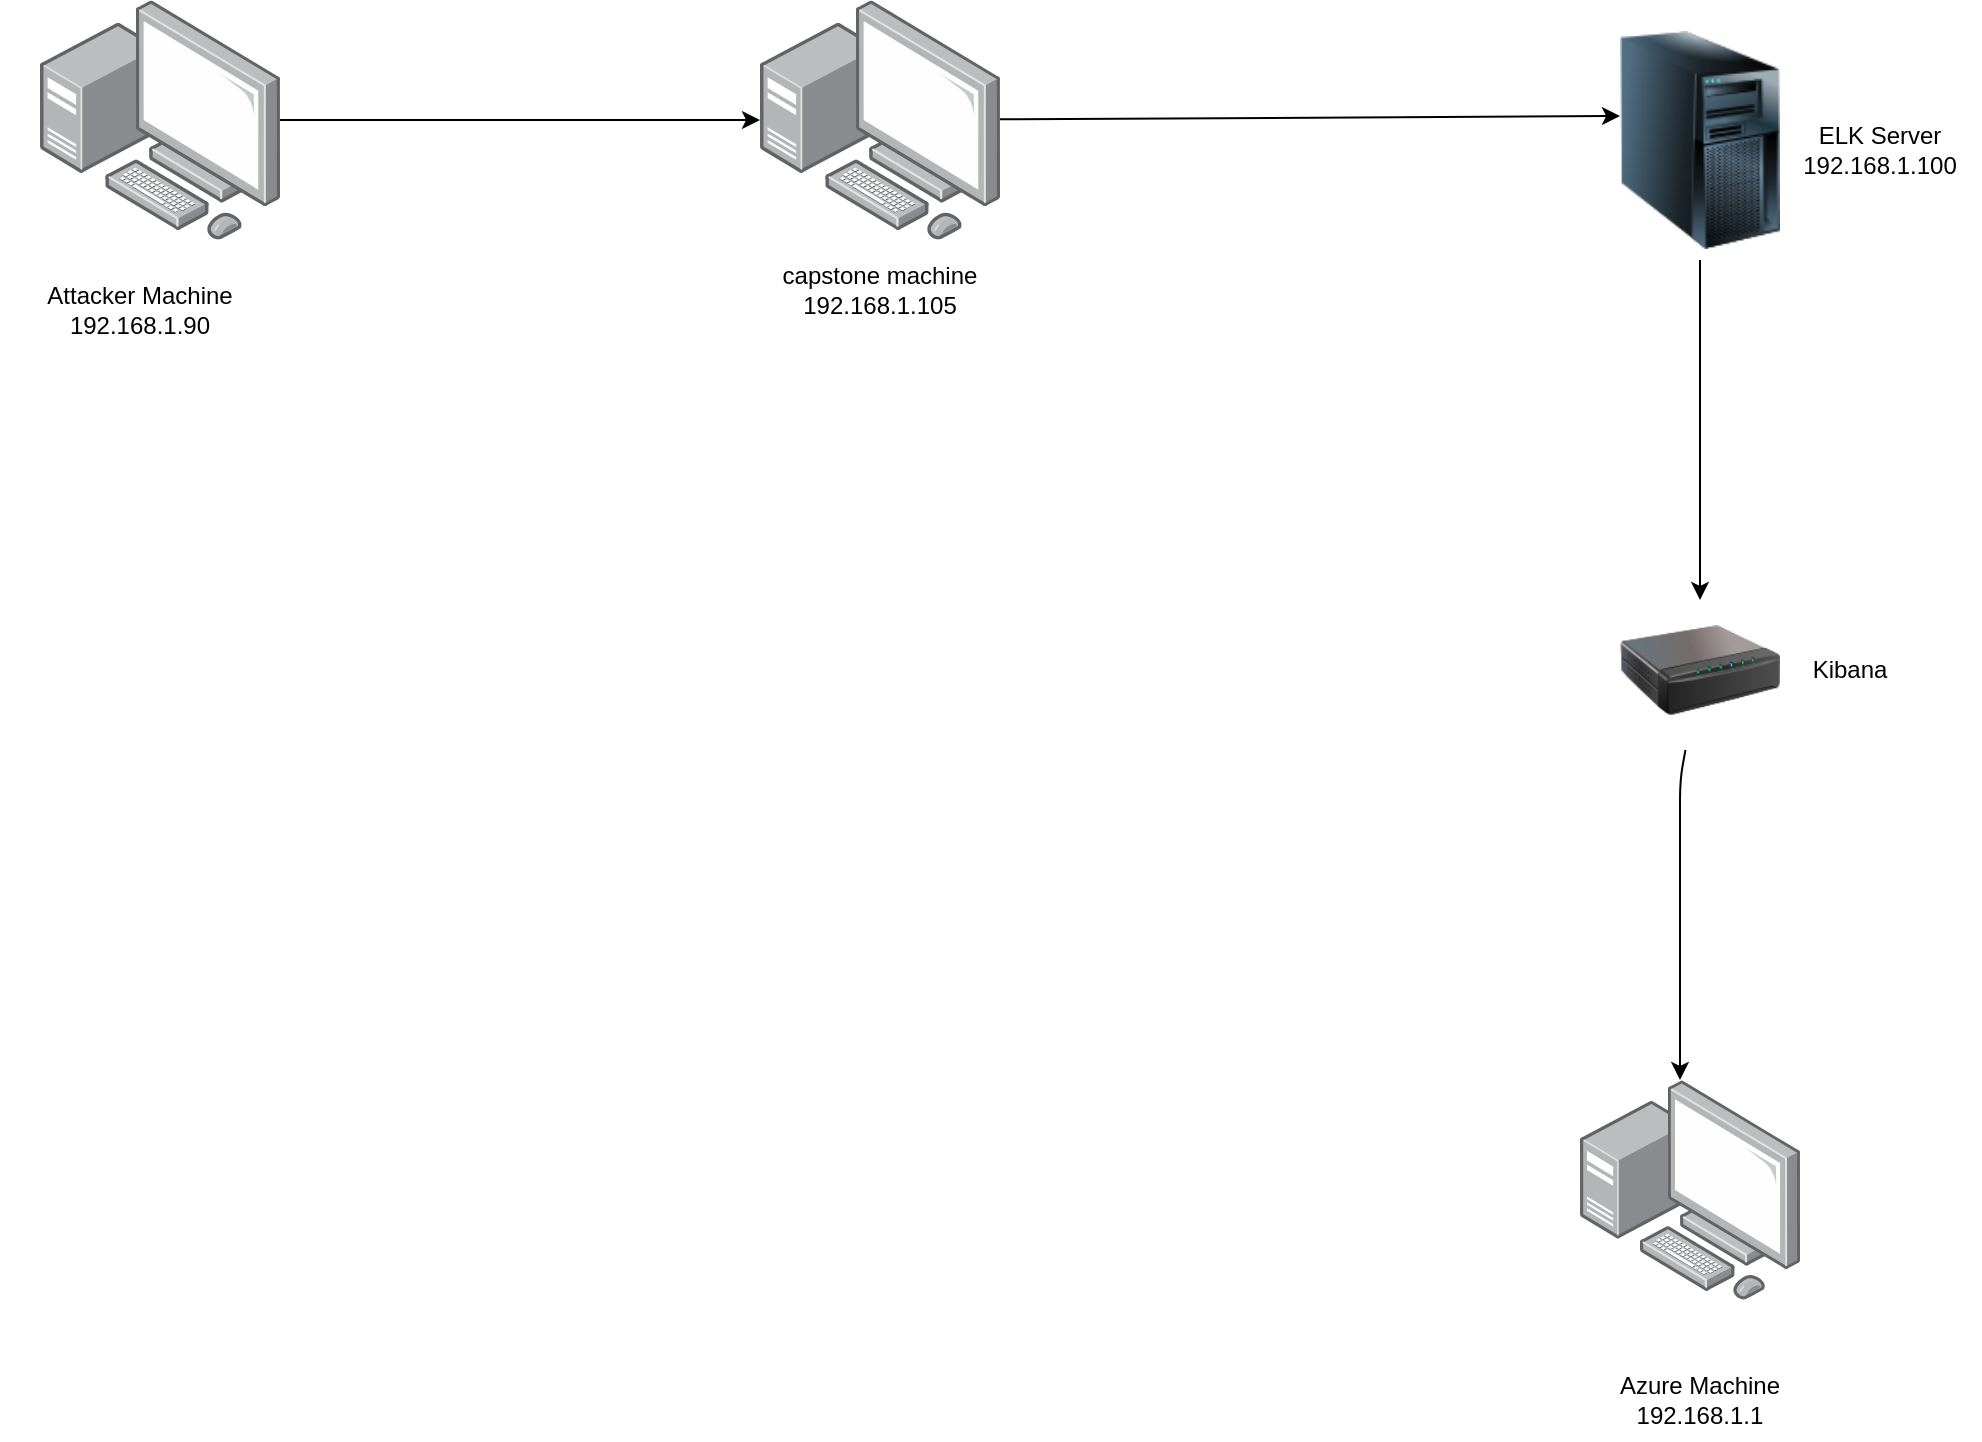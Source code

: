 <mxfile version="14.9.8" type="google"><diagram id="PZAlwSGtAfUMPxuU9AGt" name="Page-1"><mxGraphModel dx="1422" dy="715" grid="1" gridSize="10" guides="1" tooltips="1" connect="1" arrows="1" fold="1" page="1" pageScale="1" pageWidth="1100" pageHeight="850" math="0" shadow="0"><root><mxCell id="0"/><mxCell id="1" parent="0"/><mxCell id="lDGD4OaLuRVkbtpQg4Xy-1" value="" style="points=[];aspect=fixed;html=1;align=center;shadow=0;dashed=0;image;image=img/lib/allied_telesis/computer_and_terminals/Personal_Computer_with_Server.svg;" vertex="1" parent="1"><mxGeometry x="70" y="90" width="120" height="120" as="geometry"/></mxCell><mxCell id="lDGD4OaLuRVkbtpQg4Xy-2" value="Attacker Machine&lt;br&gt;192.168.1.90" style="text;html=1;strokeColor=none;fillColor=none;align=center;verticalAlign=middle;whiteSpace=wrap;rounded=0;" vertex="1" parent="1"><mxGeometry x="50" y="220" width="140" height="50" as="geometry"/></mxCell><mxCell id="lDGD4OaLuRVkbtpQg4Xy-3" value="" style="endArrow=classic;html=1;" edge="1" parent="1" source="lDGD4OaLuRVkbtpQg4Xy-1"><mxGeometry width="50" height="50" relative="1" as="geometry"><mxPoint x="520" y="390" as="sourcePoint"/><mxPoint x="430" y="150" as="targetPoint"/><Array as="points"><mxPoint x="310" y="150"/></Array></mxGeometry></mxCell><mxCell id="lDGD4OaLuRVkbtpQg4Xy-4" value="" style="points=[];aspect=fixed;html=1;align=center;shadow=0;dashed=0;image;image=img/lib/allied_telesis/computer_and_terminals/Personal_Computer_with_Server.svg;" vertex="1" parent="1"><mxGeometry x="430" y="90" width="120" height="120" as="geometry"/></mxCell><mxCell id="lDGD4OaLuRVkbtpQg4Xy-5" value="capstone machine&lt;br&gt;192.168.1.105" style="text;html=1;strokeColor=none;fillColor=none;align=center;verticalAlign=middle;whiteSpace=wrap;rounded=0;" vertex="1" parent="1"><mxGeometry x="430" y="220" width="120" height="30" as="geometry"/></mxCell><mxCell id="lDGD4OaLuRVkbtpQg4Xy-6" value="" style="endArrow=classic;html=1;" edge="1" parent="1" source="lDGD4OaLuRVkbtpQg4Xy-4"><mxGeometry width="50" height="50" relative="1" as="geometry"><mxPoint x="520" y="380" as="sourcePoint"/><mxPoint x="860" y="148" as="targetPoint"/></mxGeometry></mxCell><mxCell id="lDGD4OaLuRVkbtpQg4Xy-7" value="" style="image;html=1;image=img/lib/clip_art/computers/Server_Tower_128x128.png" vertex="1" parent="1"><mxGeometry x="860" y="100" width="80" height="120" as="geometry"/></mxCell><mxCell id="lDGD4OaLuRVkbtpQg4Xy-8" value="ELK Server&lt;br&gt;192.168.1.100" style="text;html=1;strokeColor=none;fillColor=none;align=center;verticalAlign=middle;whiteSpace=wrap;rounded=0;" vertex="1" parent="1"><mxGeometry x="940" y="140" width="100" height="50" as="geometry"/></mxCell><mxCell id="lDGD4OaLuRVkbtpQg4Xy-9" value="" style="endArrow=classic;html=1;" edge="1" parent="1" source="lDGD4OaLuRVkbtpQg4Xy-11"><mxGeometry width="50" height="50" relative="1" as="geometry"><mxPoint x="875" y="590" as="sourcePoint"/><mxPoint x="890" y="630" as="targetPoint"/><Array as="points"><mxPoint x="890" y="480"/><mxPoint x="890" y="550"/></Array></mxGeometry></mxCell><mxCell id="lDGD4OaLuRVkbtpQg4Xy-10" value="" style="endArrow=classic;html=1;" edge="1" parent="1" source="lDGD4OaLuRVkbtpQg4Xy-7"><mxGeometry width="50" height="50" relative="1" as="geometry"><mxPoint x="875" y="340" as="sourcePoint"/><mxPoint x="900" y="390" as="targetPoint"/></mxGeometry></mxCell><mxCell id="lDGD4OaLuRVkbtpQg4Xy-11" value="" style="image;html=1;image=img/lib/clip_art/networking/Print_Server_128x128.png" vertex="1" parent="1"><mxGeometry x="860" y="385" width="80" height="80" as="geometry"/></mxCell><mxCell id="lDGD4OaLuRVkbtpQg4Xy-12" value="Kibana" style="text;html=1;strokeColor=none;fillColor=none;align=center;verticalAlign=middle;whiteSpace=wrap;rounded=0;" vertex="1" parent="1"><mxGeometry x="930" y="405" width="90" height="40" as="geometry"/></mxCell><mxCell id="lDGD4OaLuRVkbtpQg4Xy-14" value="" style="points=[];aspect=fixed;html=1;align=center;shadow=0;dashed=0;image;image=img/lib/allied_telesis/computer_and_terminals/Personal_Computer_with_Server.svg;" vertex="1" parent="1"><mxGeometry x="840" y="630" width="110" height="110" as="geometry"/></mxCell><mxCell id="lDGD4OaLuRVkbtpQg4Xy-15" value="Azure Machine&lt;br&gt;192.168.1.1" style="text;html=1;strokeColor=none;fillColor=none;align=center;verticalAlign=middle;whiteSpace=wrap;rounded=0;" vertex="1" parent="1"><mxGeometry x="820" y="770" width="160" height="40" as="geometry"/></mxCell></root></mxGraphModel></diagram></mxfile>